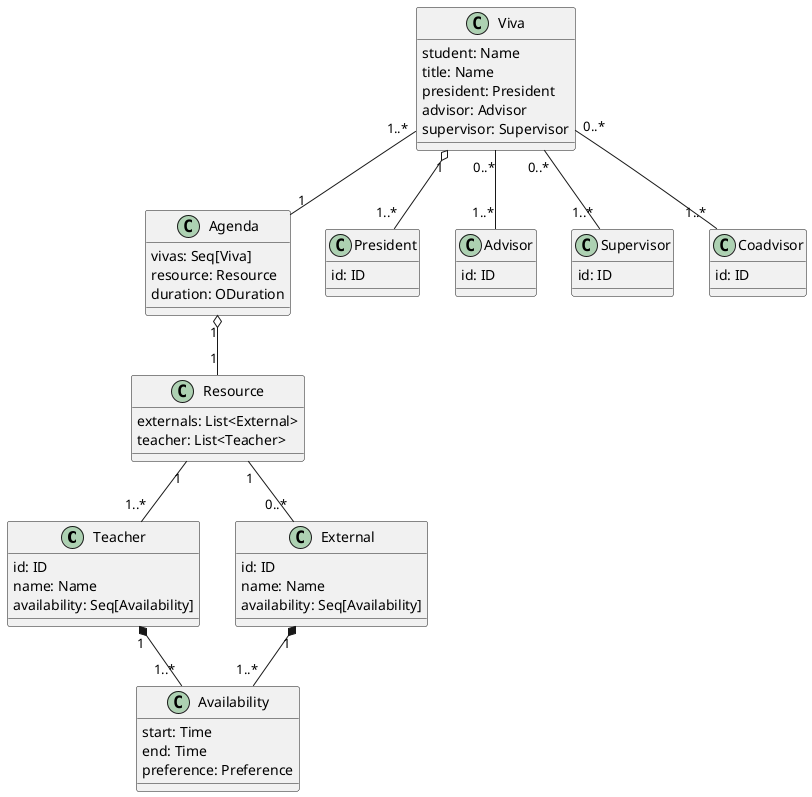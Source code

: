 @startuml

class Teacher {
  id: ID
  name: Name
  availability: Seq[Availability]
}

class Availability {
  start: Time
  end: Time
  preference: Preference
}

class Resource {
  externals: List<External>
  teacher: List<Teacher>
}

class External {
  id: ID
  name: Name
  availability: Seq[Availability]
}

class Agenda {
  vivas: Seq[Viva]
  resource: Resource
  duration: ODuration
}

class Viva {
  student: Name
  title: Name
  president: President
  advisor: Advisor
  supervisor: Supervisor
}

class President {
  id: ID
}

class Advisor {
  id: ID
}

class Supervisor {
  id: ID
}

class Coadvisor {
  id: ID
}

Teacher "1" *-- "1..*" Availability
External "1" *-- "1..*" Availability
Resource "1" -- "0..*" External
Resource "1" -- "1..*" Teacher
Agenda "1" o-- "1" Resource
Viva "1..*" -- "1" Agenda
Viva "1" o-- "1..*" President
Viva "0..*" -- "1..*" Advisor
Viva "0..*" -- "1..*" Supervisor
Viva "0..*" -- "1..*" Coadvisor

@enduml
